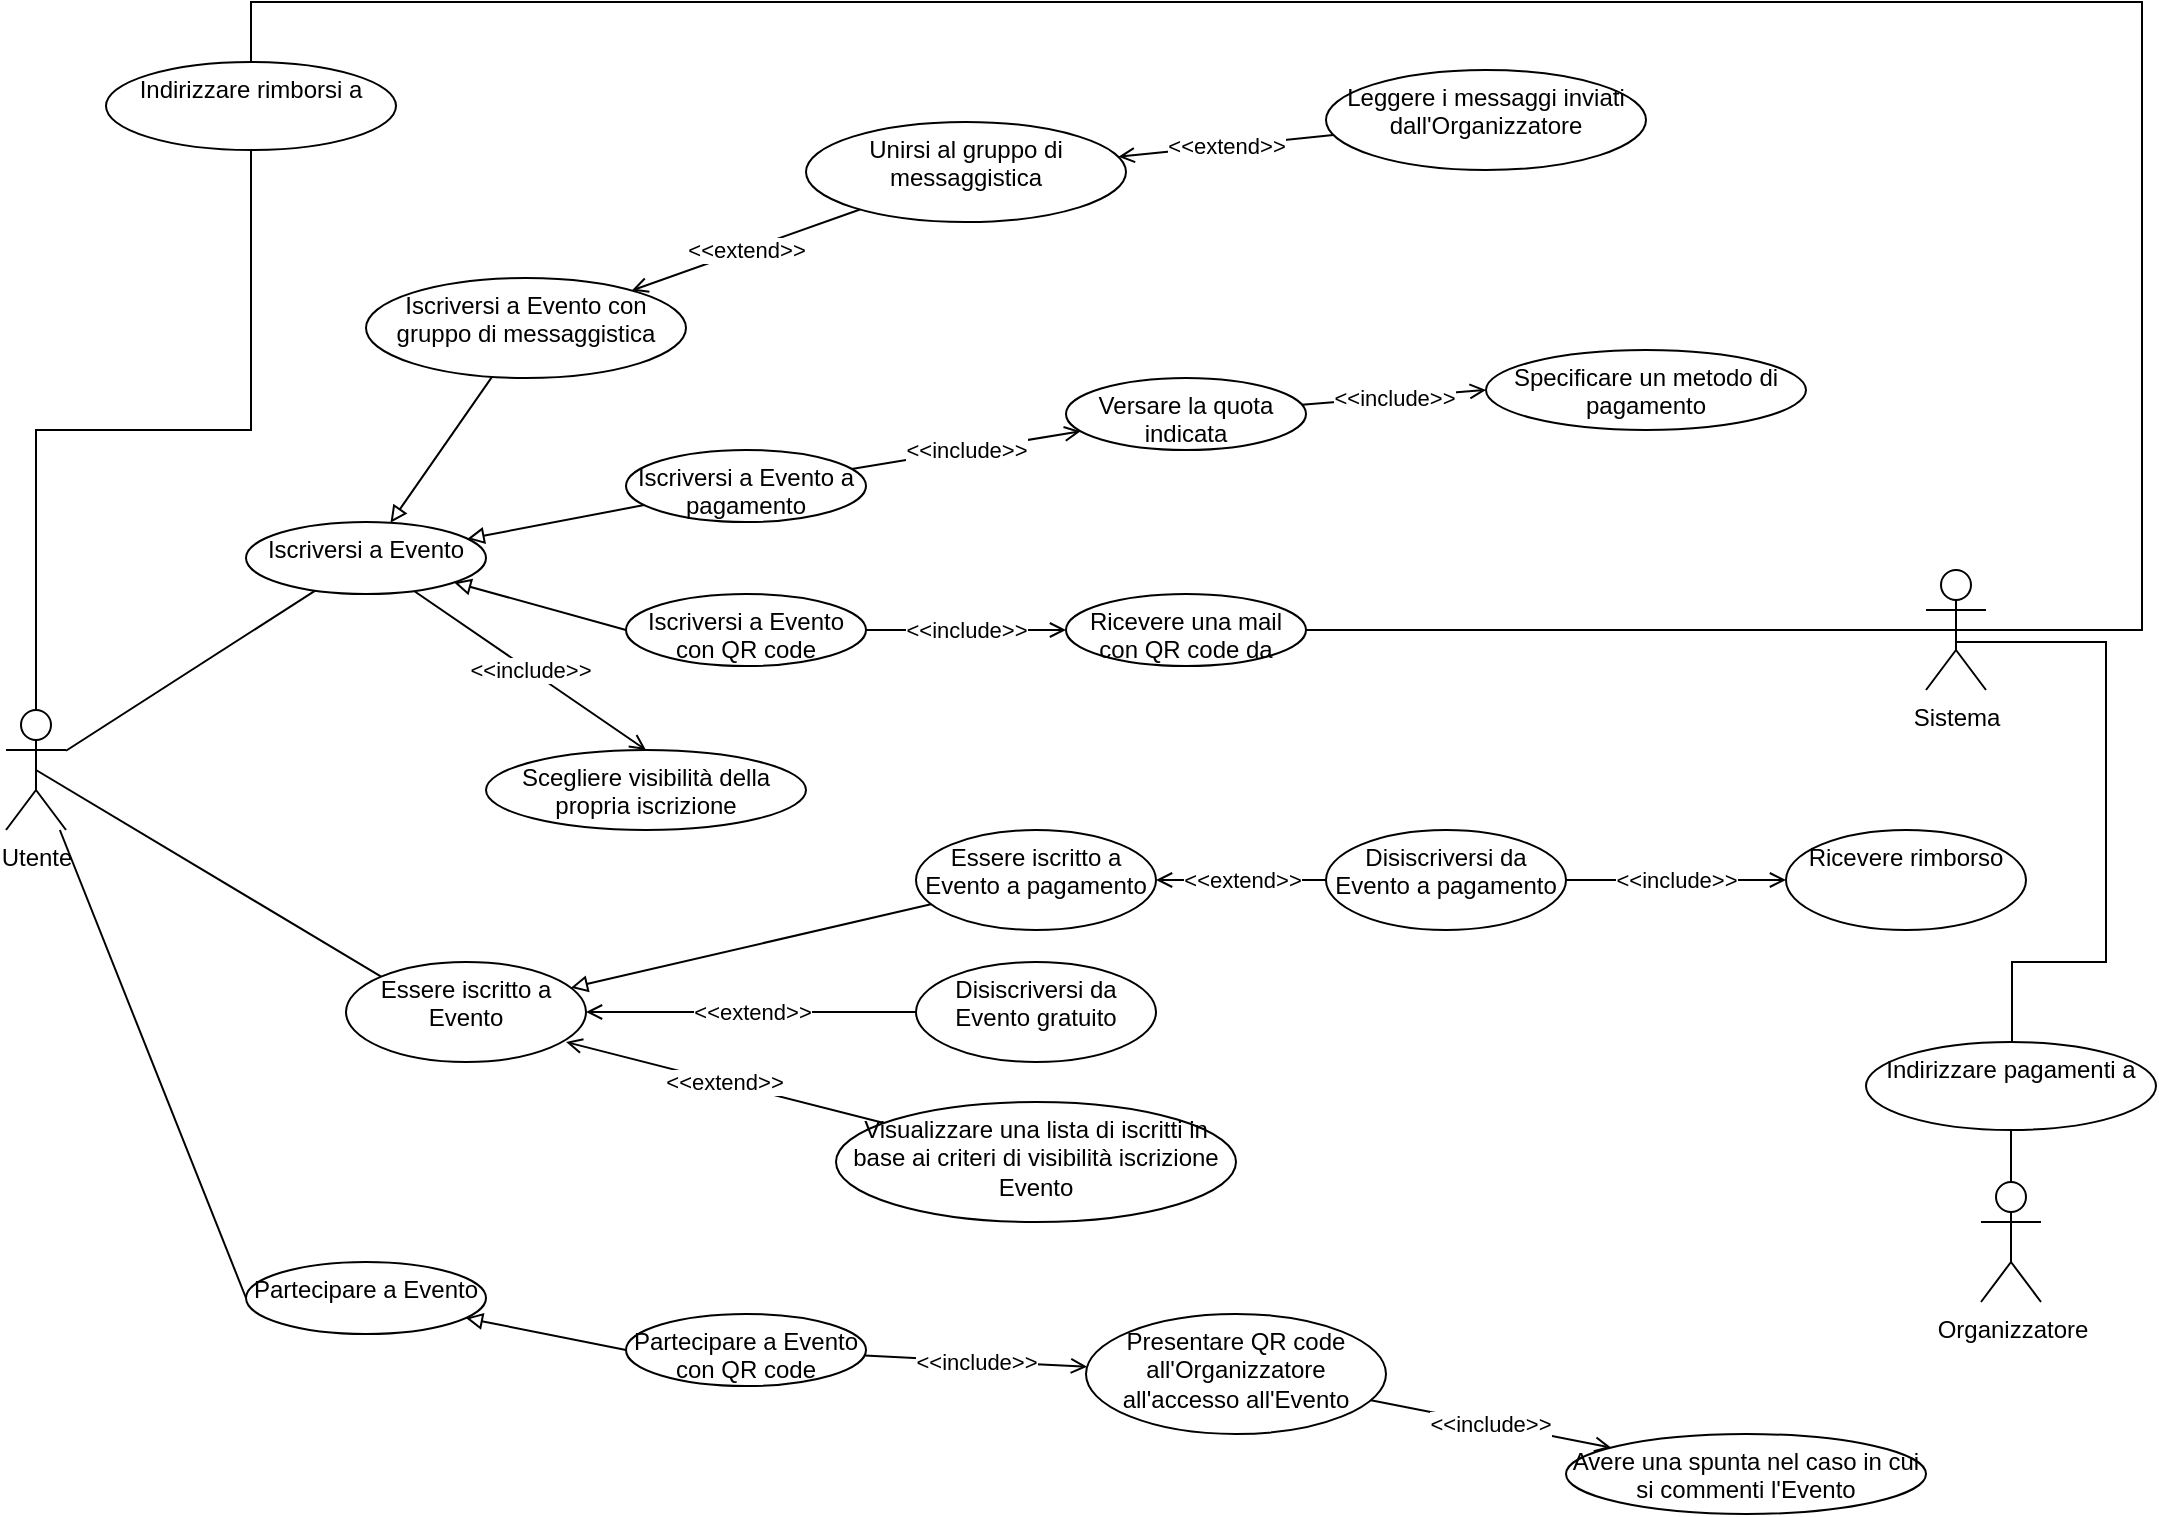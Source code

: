 <mxfile version="20.5.1" type="device"><diagram id="vK7V7w4DgrpfK2SYSPfQ" name="Page-1"><mxGraphModel dx="3169" dy="1709" grid="1" gridSize="10" guides="1" tooltips="1" connect="1" arrows="1" fold="1" page="1" pageScale="1" pageWidth="1169" pageHeight="827" math="0" shadow="0"><root><mxCell id="0"/><mxCell id="1" parent="0"/><mxCell id="oSO0OU5fLL5DRtr9NipY-3" value="" style="rounded=0;orthogonalLoop=1;jettySize=auto;html=1;endArrow=none;endFill=0;" parent="1" source="oSO0OU5fLL5DRtr9NipY-1" target="oSO0OU5fLL5DRtr9NipY-2" edge="1"><mxGeometry relative="1" as="geometry"/></mxCell><mxCell id="oSO0OU5fLL5DRtr9NipY-17" style="edgeStyle=none;rounded=0;orthogonalLoop=1;jettySize=auto;html=1;entryX=0;entryY=0.5;entryDx=0;entryDy=0;endArrow=none;endFill=0;" parent="1" source="oSO0OU5fLL5DRtr9NipY-1" target="oSO0OU5fLL5DRtr9NipY-16" edge="1"><mxGeometry relative="1" as="geometry"/></mxCell><mxCell id="oSO0OU5fLL5DRtr9NipY-34" style="edgeStyle=none;rounded=0;orthogonalLoop=1;jettySize=auto;html=1;entryX=0;entryY=0;entryDx=0;entryDy=0;endArrow=none;endFill=0;exitX=0.5;exitY=0.5;exitDx=0;exitDy=0;exitPerimeter=0;" parent="1" source="oSO0OU5fLL5DRtr9NipY-1" target="oSO0OU5fLL5DRtr9NipY-33" edge="1"><mxGeometry relative="1" as="geometry"/></mxCell><mxCell id="oSO0OU5fLL5DRtr9NipY-1" value="Utente" style="shape=umlActor;verticalLabelPosition=bottom;verticalAlign=top;html=1;outlineConnect=0;" parent="1" vertex="1"><mxGeometry x="70" y="384" width="30" height="60" as="geometry"/></mxCell><mxCell id="oSO0OU5fLL5DRtr9NipY-5" value="" style="edgeStyle=none;rounded=0;orthogonalLoop=1;jettySize=auto;html=1;endArrow=block;endFill=0;" parent="1" source="oSO0OU5fLL5DRtr9NipY-4" target="oSO0OU5fLL5DRtr9NipY-2" edge="1"><mxGeometry relative="1" as="geometry"/></mxCell><mxCell id="oSO0OU5fLL5DRtr9NipY-20" style="edgeStyle=none;rounded=0;orthogonalLoop=1;jettySize=auto;html=1;endArrow=block;endFill=0;exitX=0;exitY=0.5;exitDx=0;exitDy=0;" parent="1" source="oSO0OU5fLL5DRtr9NipY-19" target="oSO0OU5fLL5DRtr9NipY-2" edge="1"><mxGeometry relative="1" as="geometry"/></mxCell><mxCell id="oSO0OU5fLL5DRtr9NipY-32" value="&amp;lt;&amp;lt;include&amp;gt;&amp;gt;" style="edgeStyle=none;rounded=0;orthogonalLoop=1;jettySize=auto;html=1;entryX=0.5;entryY=0;entryDx=0;entryDy=0;endArrow=open;endFill=0;" parent="1" source="oSO0OU5fLL5DRtr9NipY-2" target="oSO0OU5fLL5DRtr9NipY-31" edge="1"><mxGeometry relative="1" as="geometry"/></mxCell><mxCell id="oSO0OU5fLL5DRtr9NipY-2" value="Iscriversi a Evento" style="ellipse;whiteSpace=wrap;html=1;verticalAlign=top;" parent="1" vertex="1"><mxGeometry x="190" y="290" width="120" height="36" as="geometry"/></mxCell><mxCell id="oSO0OU5fLL5DRtr9NipY-9" value="&amp;lt;&amp;lt;include&amp;gt;&amp;gt;" style="edgeStyle=none;rounded=0;orthogonalLoop=1;jettySize=auto;html=1;endArrow=open;endFill=0;" parent="1" source="oSO0OU5fLL5DRtr9NipY-4" target="oSO0OU5fLL5DRtr9NipY-8" edge="1"><mxGeometry relative="1" as="geometry"/></mxCell><mxCell id="oSO0OU5fLL5DRtr9NipY-4" value="Iscriversi a Evento a pagamento" style="ellipse;whiteSpace=wrap;html=1;verticalAlign=top;" parent="1" vertex="1"><mxGeometry x="380" y="254" width="120" height="36" as="geometry"/></mxCell><mxCell id="oSO0OU5fLL5DRtr9NipY-13" value="&amp;lt;&amp;lt;include&amp;gt;&amp;gt;" style="edgeStyle=none;rounded=0;orthogonalLoop=1;jettySize=auto;html=1;endArrow=open;endFill=0;" parent="1" source="oSO0OU5fLL5DRtr9NipY-6" target="oSO0OU5fLL5DRtr9NipY-12" edge="1"><mxGeometry relative="1" as="geometry"/></mxCell><mxCell id="oSO0OU5fLL5DRtr9NipY-6" value="Partecipare a Evento con QR code" style="ellipse;whiteSpace=wrap;html=1;verticalAlign=top;" parent="1" vertex="1"><mxGeometry x="380" y="686" width="120" height="36" as="geometry"/></mxCell><mxCell id="oSO0OU5fLL5DRtr9NipY-11" value="&amp;lt;&amp;lt;include&amp;gt;&amp;gt;" style="edgeStyle=none;rounded=0;orthogonalLoop=1;jettySize=auto;html=1;entryX=0;entryY=0.5;entryDx=0;entryDy=0;endArrow=open;endFill=0;" parent="1" source="oSO0OU5fLL5DRtr9NipY-8" target="oSO0OU5fLL5DRtr9NipY-10" edge="1"><mxGeometry relative="1" as="geometry"/></mxCell><mxCell id="oSO0OU5fLL5DRtr9NipY-8" value="Versare la quota indicata" style="ellipse;whiteSpace=wrap;html=1;verticalAlign=top;" parent="1" vertex="1"><mxGeometry x="600" y="218" width="120" height="36" as="geometry"/></mxCell><mxCell id="oSO0OU5fLL5DRtr9NipY-10" value="Specificare un metodo di pagamento" style="ellipse;whiteSpace=wrap;html=1;verticalAlign=top;" parent="1" vertex="1"><mxGeometry x="810" y="204" width="160" height="40" as="geometry"/></mxCell><mxCell id="oSO0OU5fLL5DRtr9NipY-15" value="&amp;lt;&amp;lt;include&amp;gt;&amp;gt;" style="edgeStyle=none;rounded=0;orthogonalLoop=1;jettySize=auto;html=1;endArrow=open;endFill=0;" parent="1" source="oSO0OU5fLL5DRtr9NipY-12" target="oSO0OU5fLL5DRtr9NipY-14" edge="1"><mxGeometry relative="1" as="geometry"/></mxCell><mxCell id="oSO0OU5fLL5DRtr9NipY-12" value="Presentare QR code all'Organizzatore all'accesso all'Evento" style="ellipse;whiteSpace=wrap;html=1;verticalAlign=top;" parent="1" vertex="1"><mxGeometry x="610" y="686" width="150" height="60" as="geometry"/></mxCell><mxCell id="oSO0OU5fLL5DRtr9NipY-14" value="Avere una spunta nel caso in cui si commenti l'Evento" style="ellipse;whiteSpace=wrap;html=1;verticalAlign=top;" parent="1" vertex="1"><mxGeometry x="850" y="746" width="180" height="40" as="geometry"/></mxCell><mxCell id="oSO0OU5fLL5DRtr9NipY-18" style="edgeStyle=none;rounded=0;orthogonalLoop=1;jettySize=auto;html=1;endArrow=block;endFill=0;exitX=0;exitY=0.5;exitDx=0;exitDy=0;" parent="1" source="oSO0OU5fLL5DRtr9NipY-6" target="oSO0OU5fLL5DRtr9NipY-16" edge="1"><mxGeometry relative="1" as="geometry"/></mxCell><mxCell id="oSO0OU5fLL5DRtr9NipY-16" value="Partecipare a Evento" style="ellipse;whiteSpace=wrap;html=1;verticalAlign=top;" parent="1" vertex="1"><mxGeometry x="190" y="660" width="120" height="36" as="geometry"/></mxCell><mxCell id="oSO0OU5fLL5DRtr9NipY-19" value="Iscriversi a Evento con QR code" style="ellipse;whiteSpace=wrap;html=1;verticalAlign=top;" parent="1" vertex="1"><mxGeometry x="380" y="326" width="120" height="36" as="geometry"/></mxCell><mxCell id="oSO0OU5fLL5DRtr9NipY-22" value="&amp;lt;&amp;lt;include&amp;gt;&amp;gt;" style="edgeStyle=none;rounded=0;orthogonalLoop=1;jettySize=auto;html=1;endArrow=open;endFill=0;" parent="1" source="oSO0OU5fLL5DRtr9NipY-19" target="oSO0OU5fLL5DRtr9NipY-21" edge="1"><mxGeometry relative="1" as="geometry"/></mxCell><mxCell id="oSO0OU5fLL5DRtr9NipY-24" style="edgeStyle=none;rounded=0;orthogonalLoop=1;jettySize=auto;html=1;entryX=0.5;entryY=0.5;entryDx=0;entryDy=0;entryPerimeter=0;endArrow=none;endFill=0;" parent="1" source="oSO0OU5fLL5DRtr9NipY-21" target="oSO0OU5fLL5DRtr9NipY-23" edge="1"><mxGeometry relative="1" as="geometry"/></mxCell><mxCell id="oSO0OU5fLL5DRtr9NipY-21" value="Ricevere una mail con QR code da" style="ellipse;whiteSpace=wrap;html=1;verticalAlign=top;" parent="1" vertex="1"><mxGeometry x="600" y="326" width="120" height="36" as="geometry"/></mxCell><mxCell id="QE8cy6hKMKHWwT3ygOGF-10" style="edgeStyle=orthogonalEdgeStyle;rounded=0;orthogonalLoop=1;jettySize=auto;html=1;entryX=0.5;entryY=0;entryDx=0;entryDy=0;endArrow=none;endFill=0;exitX=0.5;exitY=0.5;exitDx=0;exitDy=0;exitPerimeter=0;" edge="1" parent="1" source="oSO0OU5fLL5DRtr9NipY-23" target="QE8cy6hKMKHWwT3ygOGF-2"><mxGeometry relative="1" as="geometry"><Array as="points"><mxPoint x="1045" y="350"/><mxPoint x="1120" y="350"/><mxPoint x="1120" y="510"/><mxPoint x="1073" y="510"/><mxPoint x="1073" y="550"/></Array></mxGeometry></mxCell><mxCell id="oSO0OU5fLL5DRtr9NipY-23" value="Sistema" style="shape=umlActor;verticalLabelPosition=bottom;verticalAlign=top;html=1;outlineConnect=0;" parent="1" vertex="1"><mxGeometry x="1030" y="314" width="30" height="60" as="geometry"/></mxCell><mxCell id="oSO0OU5fLL5DRtr9NipY-26" value="" style="edgeStyle=none;rounded=0;orthogonalLoop=1;jettySize=auto;html=1;endArrow=block;endFill=0;" parent="1" source="oSO0OU5fLL5DRtr9NipY-25" target="oSO0OU5fLL5DRtr9NipY-2" edge="1"><mxGeometry relative="1" as="geometry"/></mxCell><mxCell id="oSO0OU5fLL5DRtr9NipY-25" value="Iscriversi a Evento con gruppo di messaggistica" style="ellipse;whiteSpace=wrap;html=1;verticalAlign=top;" parent="1" vertex="1"><mxGeometry x="250" y="168" width="160" height="50" as="geometry"/></mxCell><mxCell id="oSO0OU5fLL5DRtr9NipY-28" value="&amp;lt;&amp;lt;extend&amp;gt;&amp;gt;" style="edgeStyle=none;rounded=0;orthogonalLoop=1;jettySize=auto;html=1;endArrow=open;endFill=0;" parent="1" source="oSO0OU5fLL5DRtr9NipY-27" target="oSO0OU5fLL5DRtr9NipY-25" edge="1"><mxGeometry relative="1" as="geometry"/></mxCell><mxCell id="oSO0OU5fLL5DRtr9NipY-30" value="&amp;lt;&amp;lt;extend&amp;gt;&amp;gt;" style="edgeStyle=none;rounded=0;orthogonalLoop=1;jettySize=auto;html=1;endArrow=open;endFill=0;" parent="1" source="oSO0OU5fLL5DRtr9NipY-29" target="oSO0OU5fLL5DRtr9NipY-27" edge="1"><mxGeometry relative="1" as="geometry"/></mxCell><mxCell id="oSO0OU5fLL5DRtr9NipY-27" value="Unirsi al gruppo di messaggistica" style="ellipse;whiteSpace=wrap;html=1;verticalAlign=top;" parent="1" vertex="1"><mxGeometry x="470" y="90" width="160" height="50" as="geometry"/></mxCell><mxCell id="oSO0OU5fLL5DRtr9NipY-29" value="Leggere i messaggi inviati dall'Organizzatore" style="ellipse;whiteSpace=wrap;html=1;verticalAlign=top;" parent="1" vertex="1"><mxGeometry x="730" y="64" width="160" height="50" as="geometry"/></mxCell><mxCell id="oSO0OU5fLL5DRtr9NipY-31" value="Scegliere visibilità della propria iscrizione" style="ellipse;whiteSpace=wrap;html=1;verticalAlign=top;" parent="1" vertex="1"><mxGeometry x="310" y="404" width="160" height="40" as="geometry"/></mxCell><mxCell id="oSO0OU5fLL5DRtr9NipY-36" value="&amp;lt;&amp;lt;extend&amp;gt;&amp;gt;" style="edgeStyle=none;rounded=0;orthogonalLoop=1;jettySize=auto;html=1;endArrow=open;endFill=0;" parent="1" source="oSO0OU5fLL5DRtr9NipY-35" target="oSO0OU5fLL5DRtr9NipY-33" edge="1"><mxGeometry relative="1" as="geometry"/></mxCell><mxCell id="oSO0OU5fLL5DRtr9NipY-40" value="" style="edgeStyle=none;rounded=0;orthogonalLoop=1;jettySize=auto;html=1;endArrow=block;endFill=0;" parent="1" source="oSO0OU5fLL5DRtr9NipY-39" target="oSO0OU5fLL5DRtr9NipY-33" edge="1"><mxGeometry relative="1" as="geometry"/></mxCell><mxCell id="oSO0OU5fLL5DRtr9NipY-33" value="Essere iscritto a Evento" style="ellipse;whiteSpace=wrap;html=1;verticalAlign=top;" parent="1" vertex="1"><mxGeometry x="240" y="510" width="120" height="50" as="geometry"/></mxCell><mxCell id="oSO0OU5fLL5DRtr9NipY-35" value="Disiscriversi da Evento gratuito" style="ellipse;whiteSpace=wrap;html=1;verticalAlign=top;" parent="1" vertex="1"><mxGeometry x="525" y="510" width="120" height="50" as="geometry"/></mxCell><mxCell id="oSO0OU5fLL5DRtr9NipY-38" value="&amp;lt;&amp;lt;extend&amp;gt;&amp;gt;" style="edgeStyle=none;rounded=0;orthogonalLoop=1;jettySize=auto;html=1;entryX=0.917;entryY=0.8;entryDx=0;entryDy=0;entryPerimeter=0;endArrow=open;endFill=0;" parent="1" source="oSO0OU5fLL5DRtr9NipY-37" target="oSO0OU5fLL5DRtr9NipY-33" edge="1"><mxGeometry relative="1" as="geometry"/></mxCell><mxCell id="oSO0OU5fLL5DRtr9NipY-37" value="Visualizzare una lista di iscritti in base ai criteri di visibilità iscrizione Evento" style="ellipse;whiteSpace=wrap;html=1;verticalAlign=top;" parent="1" vertex="1"><mxGeometry x="485" y="580" width="200" height="60" as="geometry"/></mxCell><mxCell id="oSO0OU5fLL5DRtr9NipY-39" value="Essere iscritto a Evento a pagamento" style="ellipse;whiteSpace=wrap;html=1;verticalAlign=top;" parent="1" vertex="1"><mxGeometry x="525" y="444" width="120" height="50" as="geometry"/></mxCell><mxCell id="oSO0OU5fLL5DRtr9NipY-42" value="&amp;lt;&amp;lt;extend&amp;gt;&amp;gt;" style="edgeStyle=none;rounded=0;orthogonalLoop=1;jettySize=auto;html=1;endArrow=open;endFill=0;" parent="1" source="oSO0OU5fLL5DRtr9NipY-41" target="oSO0OU5fLL5DRtr9NipY-39" edge="1"><mxGeometry relative="1" as="geometry"/></mxCell><mxCell id="oSO0OU5fLL5DRtr9NipY-44" value="&amp;lt;&amp;lt;include&amp;gt;&amp;gt;" style="edgeStyle=none;rounded=0;orthogonalLoop=1;jettySize=auto;html=1;endArrow=open;endFill=0;" parent="1" source="oSO0OU5fLL5DRtr9NipY-41" target="oSO0OU5fLL5DRtr9NipY-43" edge="1"><mxGeometry relative="1" as="geometry"/></mxCell><mxCell id="oSO0OU5fLL5DRtr9NipY-41" value="Disiscriversi da Evento a pagamento" style="ellipse;whiteSpace=wrap;html=1;verticalAlign=top;" parent="1" vertex="1"><mxGeometry x="730" y="444" width="120" height="50" as="geometry"/></mxCell><mxCell id="oSO0OU5fLL5DRtr9NipY-43" value="Ricevere rimborso" style="ellipse;whiteSpace=wrap;html=1;verticalAlign=top;" parent="1" vertex="1"><mxGeometry x="960" y="444" width="120" height="50" as="geometry"/></mxCell><mxCell id="QE8cy6hKMKHWwT3ygOGF-7" style="edgeStyle=orthogonalEdgeStyle;rounded=0;orthogonalLoop=1;jettySize=auto;html=1;entryX=0.5;entryY=0;entryDx=0;entryDy=0;endArrow=none;endFill=0;exitX=0.5;exitY=0.5;exitDx=0;exitDy=0;exitPerimeter=0;" edge="1" parent="1" source="oSO0OU5fLL5DRtr9NipY-23" target="QE8cy6hKMKHWwT3ygOGF-6"><mxGeometry relative="1" as="geometry"><Array as="points"><mxPoint x="1138" y="344"/><mxPoint x="1138" y="30"/><mxPoint x="193" y="30"/></Array></mxGeometry></mxCell><mxCell id="QE8cy6hKMKHWwT3ygOGF-2" value="Indirizzare pagamenti a" style="ellipse;whiteSpace=wrap;html=1;verticalAlign=top;" vertex="1" parent="1"><mxGeometry x="1000" y="550" width="145" height="44" as="geometry"/></mxCell><mxCell id="QE8cy6hKMKHWwT3ygOGF-11" value="" style="edgeStyle=orthogonalEdgeStyle;rounded=0;orthogonalLoop=1;jettySize=auto;html=1;endArrow=none;endFill=0;" edge="1" parent="1" source="QE8cy6hKMKHWwT3ygOGF-4" target="QE8cy6hKMKHWwT3ygOGF-2"><mxGeometry relative="1" as="geometry"/></mxCell><mxCell id="QE8cy6hKMKHWwT3ygOGF-4" value="Organizzatore" style="shape=umlActor;verticalLabelPosition=bottom;verticalAlign=top;html=1;outlineConnect=0;" vertex="1" parent="1"><mxGeometry x="1057.5" y="620" width="30" height="60" as="geometry"/></mxCell><mxCell id="QE8cy6hKMKHWwT3ygOGF-8" style="edgeStyle=orthogonalEdgeStyle;rounded=0;orthogonalLoop=1;jettySize=auto;html=1;entryX=0.5;entryY=0;entryDx=0;entryDy=0;entryPerimeter=0;endArrow=none;endFill=0;exitX=0.5;exitY=1;exitDx=0;exitDy=0;" edge="1" parent="1" source="QE8cy6hKMKHWwT3ygOGF-6" target="oSO0OU5fLL5DRtr9NipY-1"><mxGeometry relative="1" as="geometry"/></mxCell><mxCell id="QE8cy6hKMKHWwT3ygOGF-6" value="Indirizzare rimborsi a" style="ellipse;whiteSpace=wrap;html=1;verticalAlign=top;" vertex="1" parent="1"><mxGeometry x="120" y="60" width="145" height="44" as="geometry"/></mxCell></root></mxGraphModel></diagram></mxfile>